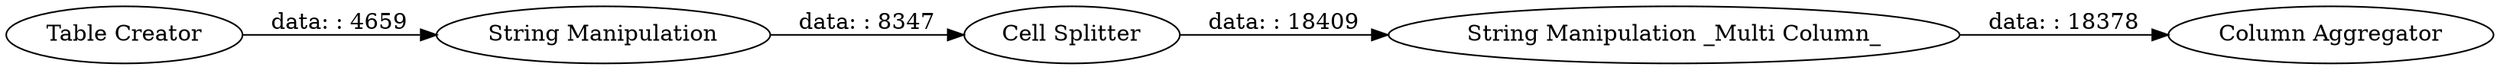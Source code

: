 digraph {
	"3115462006689502115_10" [label="String Manipulation _Multi Column_"]
	"3115462006689502115_3" [label="String Manipulation"]
	"3115462006689502115_1" [label="Table Creator"]
	"3115462006689502115_9" [label="Cell Splitter"]
	"3115462006689502115_11" [label="Column Aggregator"]
	"3115462006689502115_1" -> "3115462006689502115_3" [label="data: : 4659"]
	"3115462006689502115_10" -> "3115462006689502115_11" [label="data: : 18378"]
	"3115462006689502115_3" -> "3115462006689502115_9" [label="data: : 8347"]
	"3115462006689502115_9" -> "3115462006689502115_10" [label="data: : 18409"]
	rankdir=LR
}

